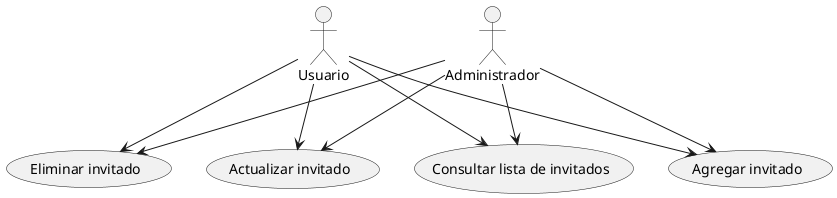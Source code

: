 @startuml

actor Usuario
actor Administrador

usecase "Consultar lista de invitados" as UC1
usecase "Agregar invitado" as UC2
usecase "Eliminar invitado" as UC3
usecase "Actualizar invitado" as UC4

Usuario --> UC1
Usuario --> UC2
Usuario --> UC3
Usuario --> UC4

Administrador --> UC1
Administrador --> UC2
Administrador --> UC3
Administrador --> UC4

@enduml
